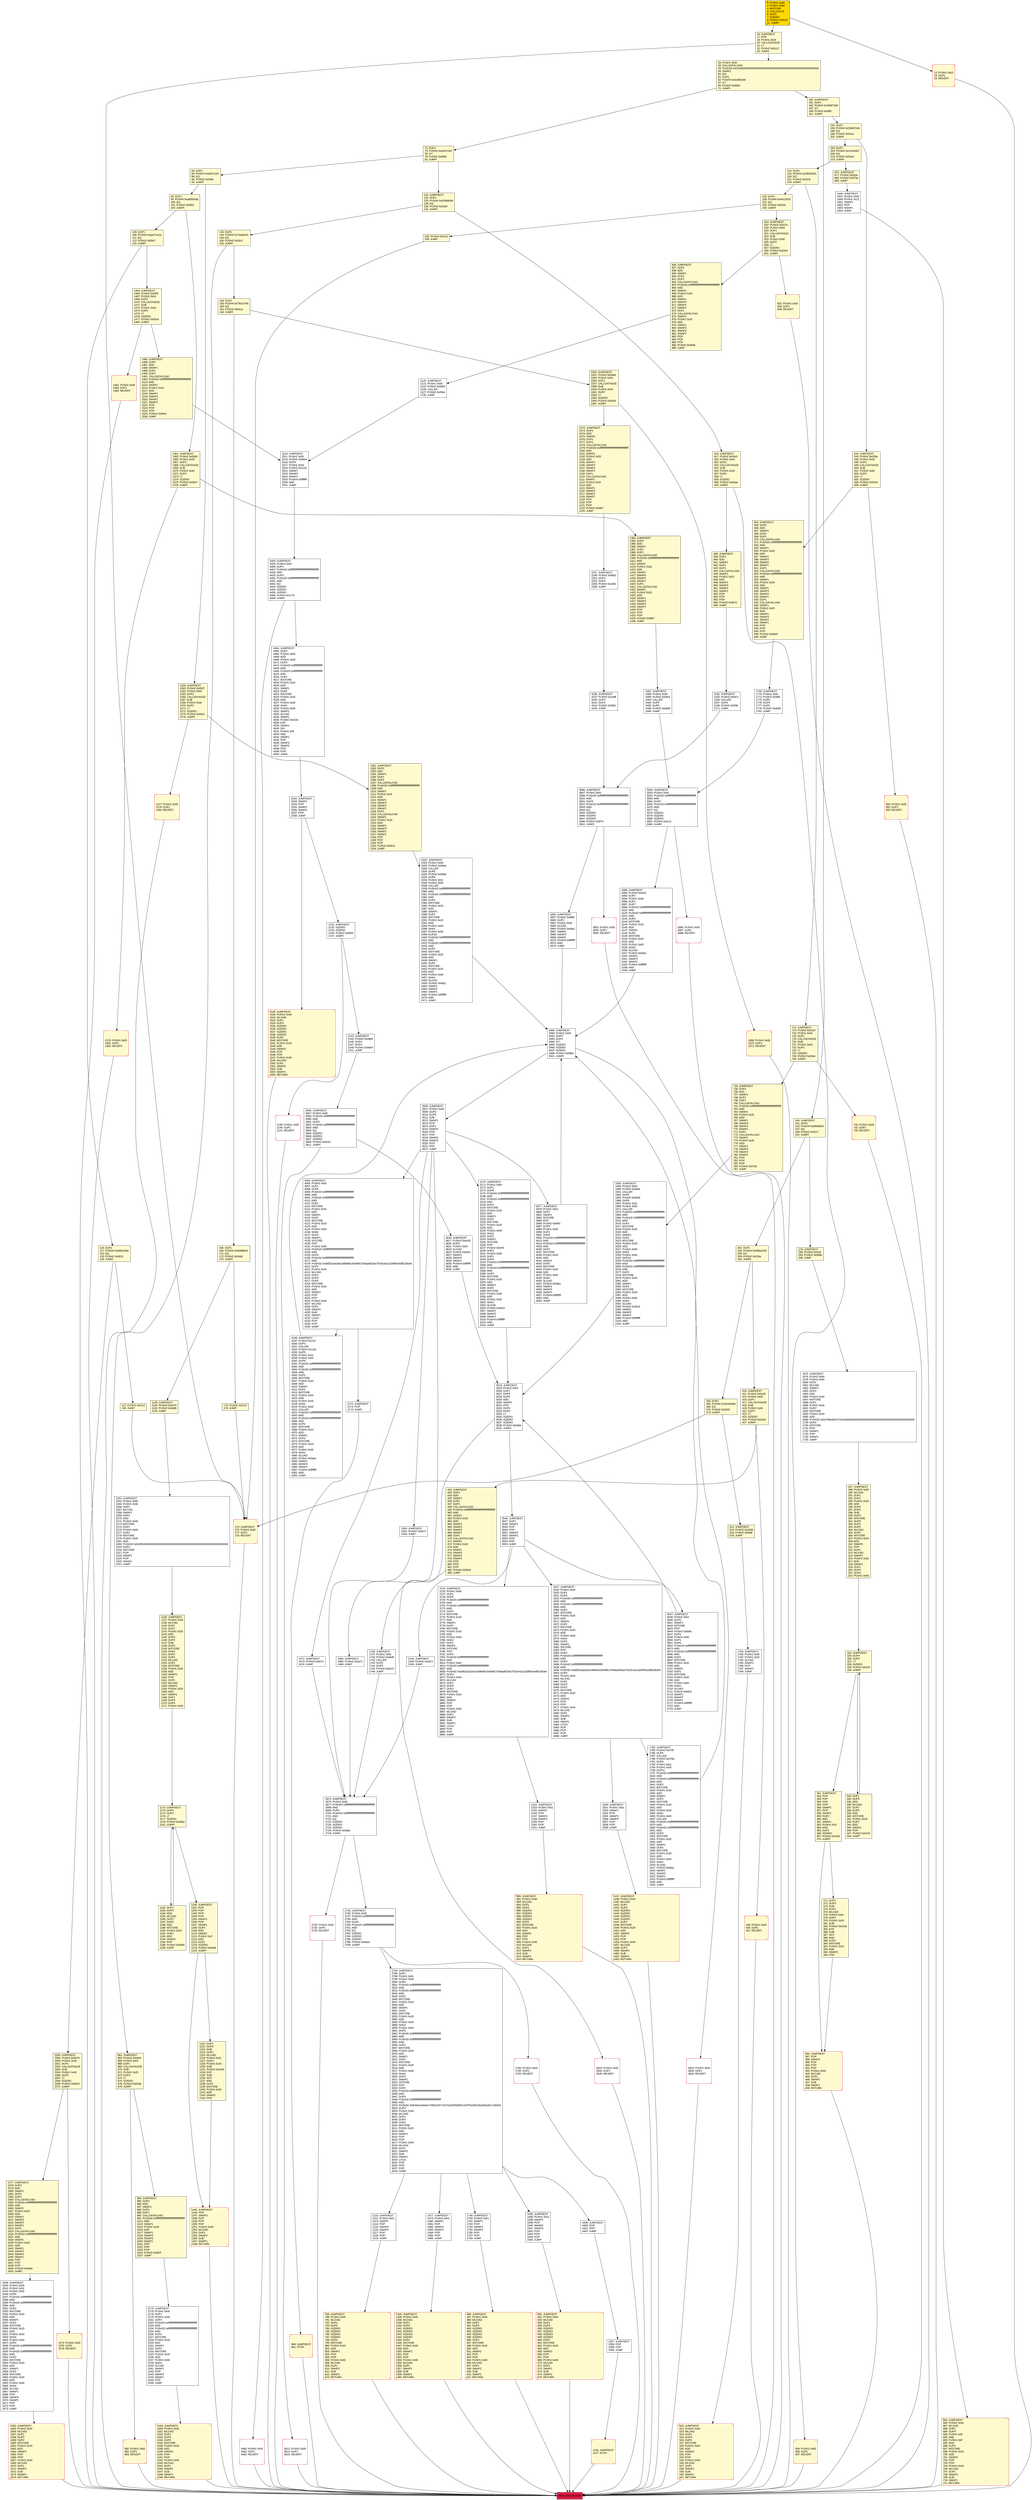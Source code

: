digraph G {
bgcolor=transparent rankdir=UD;
node [shape=box style=filled color=black fillcolor=white fontname=arial fontcolor=black];
2477 [label="2477: JUMPDEST\l2478: PUSH1 0x01\l2480: SWAP1\l2481: POP\l2482: SWAP3\l2483: SWAP2\l2484: POP\l2485: POP\l2486: JUMP\l" ];
934 [label="934: PUSH1 0x00\l936: DUP1\l937: REVERT\l" fillcolor=lemonchiffon shape=Msquare color=crimson ];
734 [label="734: JUMPDEST\l735: DUP2\l736: ADD\l737: SWAP1\l738: DUP1\l739: DUP1\l740: CALLDATALOAD\l741: PUSH20 0xffffffffffffffffffffffffffffffffffffffff\l762: AND\l763: SWAP1\l764: PUSH1 0x20\l766: ADD\l767: SWAP1\l768: SWAP3\l769: SWAP2\l770: SWAP1\l771: DUP1\l772: CALLDATALOAD\l773: SWAP1\l774: PUSH1 0x20\l776: ADD\l777: SWAP1\l778: SWAP3\l779: SWAP2\l780: SWAP1\l781: POP\l782: POP\l783: POP\l784: PUSH2 0x07a3\l787: JUMP\l" fillcolor=lemonchiffon ];
1072 [label="1072: JUMPDEST\l1073: DUP2\l1074: ADD\l1075: SWAP1\l1076: DUP1\l1077: DUP1\l1078: CALLDATALOAD\l1079: PUSH20 0xffffffffffffffffffffffffffffffffffffffff\l1100: AND\l1101: SWAP1\l1102: PUSH1 0x20\l1104: ADD\l1105: SWAP1\l1106: SWAP3\l1107: SWAP2\l1108: SWAP1\l1109: DUP1\l1110: CALLDATALOAD\l1111: SWAP1\l1112: PUSH1 0x20\l1114: ADD\l1115: SWAP1\l1116: SWAP3\l1117: SWAP2\l1118: SWAP1\l1119: POP\l1120: POP\l1121: POP\l1122: PUSH2 0x08c7\l1125: JUMP\l" fillcolor=lemonchiffon ];
1955 [label="1955: JUMPDEST\l1956: PUSH1 0x00\l1958: PUSH2 0x083e\l1961: CALLER\l1962: DUP5\l1963: PUSH2 0x0839\l1966: DUP6\l1967: PUSH1 0x01\l1969: PUSH1 0x00\l1971: CALLER\l1972: PUSH20 0xffffffffffffffffffffffffffffffffffffffff\l1993: AND\l1994: PUSH20 0xffffffffffffffffffffffffffffffffffffffff\l2015: AND\l2016: DUP2\l2017: MSTORE\l2018: PUSH1 0x20\l2020: ADD\l2021: SWAP1\l2022: DUP2\l2023: MSTORE\l2024: PUSH1 0x20\l2026: ADD\l2027: PUSH1 0x00\l2029: SHA3\l2030: PUSH1 0x00\l2032: DUP10\l2033: PUSH20 0xffffffffffffffffffffffffffffffffffffffff\l2054: AND\l2055: PUSH20 0xffffffffffffffffffffffffffffffffffffffff\l2076: AND\l2077: DUP2\l2078: MSTORE\l2079: PUSH1 0x20\l2081: ADD\l2082: SWAP1\l2083: DUP2\l2084: MSTORE\l2085: PUSH1 0x20\l2087: ADD\l2088: PUSH1 0x00\l2090: SHA3\l2091: SLOAD\l2092: PUSH2 0x0dc3\l2095: SWAP1\l2096: SWAP2\l2097: SWAP1\l2098: PUSH4 0xffffffff\l2103: AND\l2104: JUMP\l" ];
1335 [label="1335: JUMPDEST\l1336: PUSH1 0x40\l1338: MLOAD\l1339: DUP1\l1340: DUP3\l1341: ISZERO\l1342: ISZERO\l1343: ISZERO\l1344: ISZERO\l1345: DUP2\l1346: MSTORE\l1347: PUSH1 0x20\l1349: ADD\l1350: SWAP2\l1351: POP\l1352: POP\l1353: PUSH1 0x40\l1355: MLOAD\l1356: DUP1\l1357: SWAP2\l1358: SUB\l1359: SWAP1\l1360: RETURN\l" fillcolor=lemonchiffon shape=Msquare color=crimson ];
2730 [label="2730: PUSH1 0x00\l2732: DUP1\l2733: REVERT\l" shape=Msquare color=crimson ];
26 [label="26: PUSH1 0x00\l28: CALLDATALOAD\l29: PUSH29 0x0100000000000000000000000000000000000000000000000000000000\l59: SWAP1\l60: DIV\l61: DUP1\l62: PUSH4 0x42966c68\l67: GT\l68: PUSH2 0x00b4\l71: JUMPI\l" fillcolor=lemonchiffon ];
428 [label="428: PUSH1 0x00\l430: DUP1\l431: REVERT\l" fillcolor=lemonchiffon shape=Msquare color=crimson ];
2142 [label="2142: JUMPDEST\l2143: PUSH2 0x0868\l2146: DUP4\l2147: DUP4\l2148: PUSH2 0x0de4\l2151: JUMP\l" ];
3502 [label="3502: PUSH1 0x00\l3504: DUP1\l3505: REVERT\l" shape=Msquare color=crimson ];
3523 [label="3523: JUMPDEST\l3524: PUSH1 0x00\l3526: DUP1\l3527: DUP3\l3528: DUP5\l3529: ADD\l3530: SWAP1\l3531: POP\l3532: DUP4\l3533: DUP2\l3534: LT\l3535: ISZERO\l3536: ISZERO\l3537: ISZERO\l3538: PUSH2 0x0dda\l3541: JUMPI\l" ];
192 [label="192: DUP1\l193: PUSH4 0x23b872dd\l198: EQ\l199: PUSH2 0x021e\l202: JUMPI\l" fillcolor=lemonchiffon ];
252 [label="252: DUP1\l253: PUSH4 0x095ea7b3\l258: EQ\l259: PUSH2 0x019a\l262: JUMPI\l" fillcolor=lemonchiffon ];
396 [label="396: JUMPDEST\l397: POP\l398: SWAP3\l399: POP\l400: POP\l401: POP\l402: PUSH1 0x40\l404: MLOAD\l405: DUP1\l406: SWAP2\l407: SUB\l408: SWAP1\l409: RETURN\l" fillcolor=lemonchiffon shape=Msquare color=crimson ];
3489 [label="3489: JUMPDEST\l3490: PUSH1 0x00\l3492: DUP3\l3493: DUP3\l3494: GT\l3495: ISZERO\l3496: ISZERO\l3497: ISZERO\l3498: PUSH2 0x0db2\l3501: JUMPI\l" ];
1259 [label="1259: JUMPDEST\l1260: PUSH2 0x0537\l1263: PUSH1 0x04\l1265: DUP1\l1266: CALLDATASIZE\l1267: SUB\l1268: PUSH1 0x40\l1270: DUP2\l1271: LT\l1272: ISZERO\l1273: PUSH2 0x0501\l1276: JUMPI\l" fillcolor=lemonchiffon ];
274 [label="274: JUMPDEST\l275: PUSH1 0x00\l277: DUP1\l278: REVERT\l" fillcolor=lemonchiffon shape=Msquare color=crimson ];
1759 [label="1759: JUMPDEST\l1760: PUSH1 0x00\l1762: PUSH1 0x02\l1764: SLOAD\l1765: SWAP1\l1766: POP\l1767: SWAP1\l1768: JUMP\l" ];
1128 [label="1128: JUMPDEST\l1129: PUSH2 0x0470\l1132: PUSH2 0x08d5\l1135: JUMP\l" fillcolor=lemonchiffon ];
3029 [label="3029: JUMPDEST\l3030: PUSH1 0x00\l3032: PUSH20 0xffffffffffffffffffffffffffffffffffffffff\l3053: AND\l3054: DUP3\l3055: PUSH20 0xffffffffffffffffffffffffffffffffffffffff\l3076: AND\l3077: EQ\l3078: ISZERO\l3079: ISZERO\l3080: ISZERO\l3081: PUSH2 0x0c11\l3084: JUMPI\l" ];
0 [label="0: PUSH1 0x80\l2: PUSH1 0x40\l4: MSTORE\l5: CALLVALUE\l6: DUP1\l7: ISZERO\l8: PUSH2 0x0010\l11: JUMPI\l" fillcolor=lemonchiffon shape=Msquare fillcolor=gold ];
684 [label="684: JUMPDEST\l685: PUSH1 0x40\l687: MLOAD\l688: DUP1\l689: DUP3\l690: PUSH1 0xff\l692: AND\l693: PUSH1 0xff\l695: AND\l696: DUP2\l697: MSTORE\l698: PUSH1 0x20\l700: ADD\l701: SWAP2\l702: POP\l703: POP\l704: PUSH1 0x40\l706: MLOAD\l707: DUP1\l708: SWAP2\l709: SUB\l710: SWAP1\l711: RETURN\l" fillcolor=lemonchiffon shape=Msquare color=crimson ];
203 [label="203: DUP1\l204: PUSH4 0x313ce567\l209: EQ\l210: PUSH2 0x02a4\l213: JUMPI\l" fillcolor=lemonchiffon ];
16 [label="16: JUMPDEST\l17: POP\l18: PUSH1 0x04\l20: CALLDATASIZE\l21: LT\l22: PUSH2 0x0112\l25: JUMPI\l" fillcolor=lemonchiffon ];
1050 [label="1050: JUMPDEST\l1051: PUSH2 0x0466\l1054: PUSH1 0x04\l1056: DUP1\l1057: CALLDATASIZE\l1058: SUB\l1059: PUSH1 0x40\l1061: DUP2\l1062: LT\l1063: ISZERO\l1064: PUSH2 0x0430\l1067: JUMPI\l" fillcolor=lemonchiffon ];
4236 [label="4236: JUMPDEST\l4237: PUSH2 0x1096\l4240: DUP3\l4241: DUP3\l4242: PUSH2 0x0f38\l4245: JUMP\l" ];
180 [label="180: JUMPDEST\l181: DUP1\l182: PUSH4 0x23b872dd\l187: GT\l188: PUSH2 0x00f0\l191: JUMPI\l" fillcolor=lemonchiffon ];
324 [label="324: JUMPDEST\l325: DUP4\l326: DUP2\l327: LT\l328: ISZERO\l329: PUSH2 0x015f\l332: JUMPI\l" fillcolor=lemonchiffon ];
788 [label="788: JUMPDEST\l789: PUSH1 0x40\l791: MLOAD\l792: DUP1\l793: DUP3\l794: ISZERO\l795: ISZERO\l796: ISZERO\l797: ISZERO\l798: DUP2\l799: MSTORE\l800: PUSH1 0x20\l802: ADD\l803: SWAP2\l804: POP\l805: POP\l806: PUSH1 0x40\l808: MLOAD\l809: DUP1\l810: SWAP2\l811: SUB\l812: SWAP1\l813: RETURN\l" fillcolor=lemonchiffon shape=Msquare color=crimson ];
4403 [label="4403: JUMPDEST\l4404: PUSH1 0x00\l4406: DUP1\l4407: PUSH20 0xffffffffffffffffffffffffffffffffffffffff\l4428: AND\l4429: DUP3\l4430: PUSH20 0xffffffffffffffffffffffffffffffffffffffff\l4451: AND\l4452: EQ\l4453: ISZERO\l4454: ISZERO\l4455: ISZERO\l4456: PUSH2 0x1170\l4459: JUMPI\l" ];
94 [label="94: DUP1\l95: PUSH4 0xa9059cbb\l100: EQ\l101: PUSH2 0x0551\l104: JUMPI\l" fillcolor=lemonchiffon ];
3317 [label="3317: JUMPDEST\l3318: PUSH1 0x00\l3320: DUP1\l3321: DUP5\l3322: PUSH20 0xffffffffffffffffffffffffffffffffffffffff\l3343: AND\l3344: PUSH20 0xffffffffffffffffffffffffffffffffffffffff\l3365: AND\l3366: DUP2\l3367: MSTORE\l3368: PUSH1 0x20\l3370: ADD\l3371: SWAP1\l3372: DUP2\l3373: MSTORE\l3374: PUSH1 0x20\l3376: ADD\l3377: PUSH1 0x00\l3379: SHA3\l3380: DUP2\l3381: SWAP1\l3382: SSTORE\l3383: POP\l3384: DUP2\l3385: PUSH20 0xffffffffffffffffffffffffffffffffffffffff\l3406: AND\l3407: DUP4\l3408: PUSH20 0xffffffffffffffffffffffffffffffffffffffff\l3429: AND\l3430: PUSH32 0xddf252ad1be2c89b69c2b068fc378daa952ba7f163c4a11628f55a4df523b3ef\l3463: DUP4\l3464: PUSH1 0x40\l3466: MLOAD\l3467: DUP1\l3468: DUP3\l3469: DUP2\l3470: MSTORE\l3471: PUSH1 0x20\l3473: ADD\l3474: SWAP2\l3475: POP\l3476: POP\l3477: PUSH1 0x40\l3479: MLOAD\l3480: DUP1\l3481: SWAP2\l3482: SUB\l3483: SWAP1\l3484: LOG3\l3485: POP\l3486: POP\l3487: POP\l3488: JUMP\l" ];
836 [label="836: JUMPDEST\l837: DUP2\l838: ADD\l839: SWAP1\l840: DUP1\l841: DUP1\l842: CALLDATALOAD\l843: PUSH20 0xffffffffffffffffffffffffffffffffffffffff\l864: AND\l865: SWAP1\l866: PUSH1 0x20\l868: ADD\l869: SWAP1\l870: SWAP3\l871: SWAP2\l872: SWAP1\l873: DUP1\l874: CALLDATALOAD\l875: SWAP1\l876: PUSH1 0x20\l878: ADD\l879: SWAP1\l880: SWAP3\l881: SWAP2\l882: SWAP1\l883: POP\l884: POP\l885: POP\l886: PUSH2 0x0848\l889: JUMP\l" fillcolor=lemonchiffon ];
542 [label="542: JUMPDEST\l543: PUSH2 0x028a\l546: PUSH1 0x04\l548: DUP1\l549: CALLDATASIZE\l550: SUB\l551: PUSH1 0x60\l553: DUP2\l554: LT\l555: ISZERO\l556: PUSH2 0x0234\l559: JUMPI\l" fillcolor=lemonchiffon ];
279 [label="279: JUMPDEST\l280: PUSH2 0x011f\l283: PUSH2 0x068b\l286: JUMP\l" fillcolor=lemonchiffon ];
240 [label="240: JUMPDEST\l241: DUP1\l242: PUSH4 0x06fdde03\l247: EQ\l248: PUSH2 0x0117\l251: JUMPI\l" fillcolor=lemonchiffon ];
127 [label="127: PUSH2 0x0112\l130: JUMP\l" fillcolor=lemonchiffon ];
1245 [label="1245: JUMPDEST\l1246: POP\l1247: SWAP3\l1248: POP\l1249: POP\l1250: POP\l1251: PUSH1 0x40\l1253: MLOAD\l1254: DUP1\l1255: SWAP2\l1256: SUB\l1257: SWAP1\l1258: RETURN\l" fillcolor=lemonchiffon shape=Msquare color=crimson ];
890 [label="890: JUMPDEST\l891: PUSH1 0x40\l893: MLOAD\l894: DUP1\l895: DUP3\l896: ISZERO\l897: ISZERO\l898: ISZERO\l899: ISZERO\l900: DUP2\l901: MSTORE\l902: PUSH1 0x20\l904: ADD\l905: SWAP2\l906: POP\l907: POP\l908: PUSH1 0x40\l910: MLOAD\l911: DUP1\l912: SWAP2\l913: SUB\l914: SWAP1\l915: RETURN\l" fillcolor=lemonchiffon shape=Msquare color=crimson ];
2261 [label="2261: JUMPDEST\l2262: PUSH1 0x60\l2264: PUSH1 0x40\l2266: DUP1\l2267: MLOAD\l2268: SWAP1\l2269: DUP2\l2270: ADD\l2271: PUSH1 0x40\l2273: MSTORE\l2274: DUP1\l2275: PUSH1 0x03\l2277: DUP2\l2278: MSTORE\l2279: PUSH1 0x20\l2281: ADD\l2282: PUSH32 0x5458540000000000000000000000000000000000000000000000000000000000\l2315: DUP2\l2316: MSTORE\l2317: POP\l2318: SWAP1\l2319: POP\l2320: SWAP1\l2321: JUMP\l" ];
2790 [label="2790: PUSH1 0x00\l2792: DUP1\l2793: REVERT\l" shape=Msquare color=crimson ];
154 [label="154: DUP1\l155: PUSH4 0x79cc6790\l160: EQ\l161: PUSH2 0x041a\l164: JUMPI\l" fillcolor=lemonchiffon ];
2472 [label="2472: JUMPDEST\l2473: PUSH2 0x0a72\l2476: JUMP\l" ];
2532 [label="2532: JUMPDEST\l2533: SWAP1\l2534: POP\l2535: SWAP2\l2536: SWAP1\l2537: POP\l2538: JUMP\l" ];
960 [label="960: JUMPDEST\l961: STOP\l" fillcolor=lemonchiffon shape=Msquare color=crimson ];
214 [label="214: DUP1\l215: PUSH4 0x39509351\l220: EQ\l221: PUSH2 0x02c8\l224: JUMPI\l" fillcolor=lemonchiffon ];
1675 [label="1675: JUMPDEST\l1676: PUSH1 0x60\l1678: PUSH1 0x40\l1680: DUP1\l1681: MLOAD\l1682: SWAP1\l1683: DUP2\l1684: ADD\l1685: PUSH1 0x40\l1687: MSTORE\l1688: DUP1\l1689: PUSH1 0x0a\l1691: DUP2\l1692: MSTORE\l1693: PUSH1 0x20\l1695: ADD\l1696: PUSH32 0x54756e6554726164655800000000000000000000000000000000000000000000\l1729: DUP2\l1730: MSTORE\l1731: POP\l1732: SWAP1\l1733: POP\l1734: SWAP1\l1735: JUMP\l" ];
1946 [label="1946: JUMPDEST\l1947: PUSH1 0x00\l1949: PUSH1 0x12\l1951: SWAP1\l1952: POP\l1953: SWAP1\l1954: JUMP\l" ];
2172 [label="2172: JUMPDEST\l2173: POP\l2174: JUMP\l" ];
938 [label="938: JUMPDEST\l939: DUP2\l940: ADD\l941: SWAP1\l942: DUP1\l943: DUP1\l944: CALLDATALOAD\l945: SWAP1\l946: PUSH1 0x20\l948: ADD\l949: SWAP1\l950: SWAP3\l951: SWAP2\l952: SWAP1\l953: POP\l954: POP\l955: POP\l956: PUSH2 0x0872\l959: JUMP\l" fillcolor=lemonchiffon ];
1277 [label="1277: PUSH1 0x00\l1279: DUP1\l1280: REVERT\l" fillcolor=lemonchiffon shape=Msquare color=crimson ];
1281 [label="1281: JUMPDEST\l1282: DUP2\l1283: ADD\l1284: SWAP1\l1285: DUP1\l1286: DUP1\l1287: CALLDATALOAD\l1288: PUSH20 0xffffffffffffffffffffffffffffffffffffffff\l1309: AND\l1310: SWAP1\l1311: PUSH1 0x20\l1313: ADD\l1314: SWAP1\l1315: SWAP3\l1316: SWAP2\l1317: SWAP1\l1318: DUP1\l1319: CALLDATALOAD\l1320: SWAP1\l1321: PUSH1 0x20\l1323: ADD\l1324: SWAP1\l1325: SWAP3\l1326: SWAP2\l1327: SWAP1\l1328: POP\l1329: POP\l1330: POP\l1331: PUSH2 0x0912\l1334: JUMP\l" fillcolor=lemonchiffon ];
2162 [label="2162: JUMPDEST\l2163: PUSH2 0x087c\l2166: CALLER\l2167: DUP3\l2168: PUSH2 0x0f38\l2171: JUMP\l" ];
1361 [label="1361: JUMPDEST\l1362: PUSH2 0x059d\l1365: PUSH1 0x04\l1367: DUP1\l1368: CALLDATASIZE\l1369: SUB\l1370: PUSH1 0x40\l1372: DUP2\l1373: LT\l1374: ISZERO\l1375: PUSH2 0x0567\l1378: JUMPI\l" fillcolor=lemonchiffon ];
225 [label="225: DUP1\l226: PUSH4 0x40c10f19\l231: EQ\l232: PUSH2 0x032e\l235: JUMPI\l" fillcolor=lemonchiffon ];
1200 [label="1200: JUMPDEST\l1201: POP\l1202: POP\l1203: POP\l1204: POP\l1205: SWAP1\l1206: POP\l1207: SWAP1\l1208: DUP2\l1209: ADD\l1210: SWAP1\l1211: PUSH1 0x1f\l1213: AND\l1214: DUP1\l1215: ISZERO\l1216: PUSH2 0x04dd\l1219: JUMPI\l" fillcolor=lemonchiffon ];
4399 [label="4399: JUMPDEST\l4400: POP\l4401: POP\l4402: JUMP\l" ];
1383 [label="1383: JUMPDEST\l1384: DUP2\l1385: ADD\l1386: SWAP1\l1387: DUP1\l1388: DUP1\l1389: CALLDATALOAD\l1390: PUSH20 0xffffffffffffffffffffffffffffffffffffffff\l1411: AND\l1412: SWAP1\l1413: PUSH1 0x20\l1415: ADD\l1416: SWAP1\l1417: SWAP3\l1418: SWAP2\l1419: SWAP1\l1420: DUP1\l1421: CALLDATALOAD\l1422: SWAP1\l1423: PUSH1 0x20\l1425: ADD\l1426: SWAP1\l1427: SWAP3\l1428: SWAP2\l1429: SWAP1\l1430: POP\l1431: POP\l1432: POP\l1433: PUSH2 0x09b7\l1436: JUMP\l" fillcolor=lemonchiffon ];
4064 [label="4064: JUMPDEST\l4065: PUSH1 0x00\l4067: DUP1\l4068: DUP5\l4069: PUSH20 0xffffffffffffffffffffffffffffffffffffffff\l4090: AND\l4091: PUSH20 0xffffffffffffffffffffffffffffffffffffffff\l4112: AND\l4113: DUP2\l4114: MSTORE\l4115: PUSH1 0x20\l4117: ADD\l4118: SWAP1\l4119: DUP2\l4120: MSTORE\l4121: PUSH1 0x20\l4123: ADD\l4124: PUSH1 0x00\l4126: SHA3\l4127: DUP2\l4128: SWAP1\l4129: SSTORE\l4130: POP\l4131: PUSH1 0x00\l4133: PUSH20 0xffffffffffffffffffffffffffffffffffffffff\l4154: AND\l4155: DUP3\l4156: PUSH20 0xffffffffffffffffffffffffffffffffffffffff\l4177: AND\l4178: PUSH32 0xddf252ad1be2c89b69c2b068fc378daa952ba7f163c4a11628f55a4df523b3ef\l4211: DUP4\l4212: PUSH1 0x40\l4214: MLOAD\l4215: DUP1\l4216: DUP3\l4217: DUP2\l4218: MSTORE\l4219: PUSH1 0x20\l4221: ADD\l4222: SWAP2\l4223: POP\l4224: POP\l4225: PUSH1 0x40\l4227: MLOAD\l4228: DUP1\l4229: SWAP2\l4230: SUB\l4231: SWAP1\l4232: LOG3\l4233: POP\l4234: POP\l4235: JUMP\l" ];
1481 [label="1481: PUSH1 0x00\l1483: DUP1\l1484: REVERT\l" fillcolor=lemonchiffon shape=Msquare color=crimson ];
72 [label="72: DUP1\l73: PUSH4 0xa457c2d7\l78: GT\l79: PUSH2 0x0083\l82: JUMPI\l" fillcolor=lemonchiffon ];
432 [label="432: JUMPDEST\l433: DUP2\l434: ADD\l435: SWAP1\l436: DUP1\l437: DUP1\l438: CALLDATALOAD\l439: PUSH20 0xffffffffffffffffffffffffffffffffffffffff\l460: AND\l461: SWAP1\l462: PUSH1 0x20\l464: ADD\l465: SWAP1\l466: SWAP3\l467: SWAP2\l468: SWAP1\l469: DUP1\l470: CALLDATALOAD\l471: SWAP1\l472: PUSH1 0x20\l474: ADD\l475: SWAP1\l476: SWAP3\l477: SWAP2\l478: SWAP1\l479: POP\l480: POP\l481: POP\l482: PUSH2 0x06c8\l485: JUMP\l" fillcolor=lemonchiffon ];
2539 [label="2539: JUMPDEST\l2540: PUSH1 0x00\l2542: PUSH1 0x01\l2544: PUSH1 0x00\l2546: DUP5\l2547: PUSH20 0xffffffffffffffffffffffffffffffffffffffff\l2568: AND\l2569: PUSH20 0xffffffffffffffffffffffffffffffffffffffff\l2590: AND\l2591: DUP2\l2592: MSTORE\l2593: PUSH1 0x20\l2595: ADD\l2596: SWAP1\l2597: DUP2\l2598: MSTORE\l2599: PUSH1 0x20\l2601: ADD\l2602: PUSH1 0x00\l2604: SHA3\l2605: PUSH1 0x00\l2607: DUP4\l2608: PUSH20 0xffffffffffffffffffffffffffffffffffffffff\l2629: AND\l2630: PUSH20 0xffffffffffffffffffffffffffffffffffffffff\l2651: AND\l2652: DUP2\l2653: MSTORE\l2654: PUSH1 0x20\l2656: ADD\l2657: SWAP1\l2658: DUP2\l2659: MSTORE\l2660: PUSH1 0x20\l2662: ADD\l2663: PUSH1 0x00\l2665: SHA3\l2666: SLOAD\l2667: SWAP1\l2668: POP\l2669: SWAP3\l2670: SWAP2\l2671: POP\l2672: POP\l2673: JUMP\l" ];
410 [label="410: JUMPDEST\l411: PUSH2 0x01e6\l414: PUSH1 0x04\l416: DUP1\l417: CALLDATASIZE\l418: SUB\l419: PUSH1 0x40\l421: DUP2\l422: LT\l423: ISZERO\l424: PUSH2 0x01b0\l427: JUMPI\l" fillcolor=lemonchiffon ];
1930 [label="1930: JUMPDEST\l1931: PUSH2 0x0a72\l1934: JUMP\l" ];
2500 [label="2500: JUMPDEST\l2501: PUSH1 0x01\l2503: SWAP1\l2504: POP\l2505: SWAP3\l2506: SWAP2\l2507: POP\l2508: POP\l2509: JUMP\l" ];
3724 [label="3724: JUMPDEST\l3725: PUSH1 0x00\l3727: DUP1\l3728: DUP5\l3729: PUSH20 0xffffffffffffffffffffffffffffffffffffffff\l3750: AND\l3751: PUSH20 0xffffffffffffffffffffffffffffffffffffffff\l3772: AND\l3773: DUP2\l3774: MSTORE\l3775: PUSH1 0x20\l3777: ADD\l3778: SWAP1\l3779: DUP2\l3780: MSTORE\l3781: PUSH1 0x20\l3783: ADD\l3784: PUSH1 0x00\l3786: SHA3\l3787: DUP2\l3788: SWAP1\l3789: SSTORE\l3790: POP\l3791: DUP2\l3792: PUSH20 0xffffffffffffffffffffffffffffffffffffffff\l3813: AND\l3814: PUSH1 0x00\l3816: PUSH20 0xffffffffffffffffffffffffffffffffffffffff\l3837: AND\l3838: PUSH32 0xddf252ad1be2c89b69c2b068fc378daa952ba7f163c4a11628f55a4df523b3ef\l3871: DUP4\l3872: PUSH1 0x40\l3874: MLOAD\l3875: DUP1\l3876: DUP3\l3877: DUP2\l3878: MSTORE\l3879: PUSH1 0x20\l3881: ADD\l3882: SWAP2\l3883: POP\l3884: POP\l3885: PUSH1 0x40\l3887: MLOAD\l3888: DUP1\l3889: SWAP2\l3890: SUB\l3891: SWAP1\l3892: LOG3\l3893: POP\l3894: POP\l3895: JUMP\l" ];
980 [label="980: PUSH1 0x00\l982: DUP1\l983: REVERT\l" fillcolor=lemonchiffon shape=Msquare color=crimson ];
3542 [label="3542: PUSH1 0x00\l3544: DUP1\l3545: REVERT\l" shape=Msquare color=crimson ];
116 [label="116: DUP1\l117: PUSH4 0xdd62ed3e\l122: EQ\l123: PUSH2 0x0613\l126: JUMPI\l" fillcolor=lemonchiffon ];
371 [label="371: DUP1\l372: DUP3\l373: SUB\l374: DUP1\l375: MLOAD\l376: PUSH1 0x01\l378: DUP4\l379: PUSH1 0x20\l381: SUB\l382: PUSH2 0x0100\l385: EXP\l386: SUB\l387: NOT\l388: AND\l389: DUP2\l390: MSTORE\l391: PUSH1 0x20\l393: ADD\l394: SWAP2\l395: POP\l" fillcolor=lemonchiffon ];
730 [label="730: PUSH1 0x00\l732: DUP1\l733: REVERT\l" fillcolor=lemonchiffon shape=Msquare color=crimson ];
1485 [label="1485: JUMPDEST\l1486: DUP2\l1487: ADD\l1488: SWAP1\l1489: DUP1\l1490: DUP1\l1491: CALLDATALOAD\l1492: PUSH20 0xffffffffffffffffffffffffffffffffffffffff\l1513: AND\l1514: SWAP1\l1515: PUSH1 0x20\l1517: ADD\l1518: SWAP1\l1519: SWAP3\l1520: SWAP2\l1521: SWAP1\l1522: POP\l1523: POP\l1524: POP\l1525: PUSH2 0x09ce\l1528: JUMP\l" fillcolor=lemonchiffon ];
1749 [label="1749: JUMPDEST\l1750: PUSH1 0x01\l1752: SWAP1\l1753: POP\l1754: SWAP3\l1755: SWAP2\l1756: POP\l1757: POP\l1758: JUMP\l" ];
1573 [label="1573: PUSH1 0x00\l1575: DUP1\l1576: REVERT\l" fillcolor=lemonchiffon shape=Msquare color=crimson ];
2247 [label="2247: JUMPDEST\l2248: PUSH2 0x08d1\l2251: DUP3\l2252: DUP3\l2253: PUSH2 0x108c\l2256: JUMP\l" ];
1577 [label="1577: JUMPDEST\l1578: DUP2\l1579: ADD\l1580: SWAP1\l1581: DUP1\l1582: DUP1\l1583: CALLDATALOAD\l1584: PUSH20 0xffffffffffffffffffffffffffffffffffffffff\l1605: AND\l1606: SWAP1\l1607: PUSH1 0x20\l1609: ADD\l1610: SWAP1\l1611: SWAP3\l1612: SWAP2\l1613: SWAP1\l1614: DUP1\l1615: CALLDATALOAD\l1616: PUSH20 0xffffffffffffffffffffffffffffffffffffffff\l1637: AND\l1638: SWAP1\l1639: PUSH1 0x20\l1641: ADD\l1642: SWAP1\l1643: SWAP3\l1644: SWAP2\l1645: SWAP1\l1646: POP\l1647: POP\l1648: POP\l1649: PUSH2 0x09eb\l1652: JUMP\l" fillcolor=lemonchiffon ];
1935 [label="1935: JUMPDEST\l1936: PUSH1 0x01\l1938: SWAP1\l1939: POP\l1940: SWAP4\l1941: SWAP3\l1942: POP\l1943: POP\l1944: POP\l1945: JUMP\l" ];
916 [label="916: JUMPDEST\l917: PUSH2 0x03c0\l920: PUSH1 0x04\l922: DUP1\l923: CALLDATASIZE\l924: SUB\l925: PUSH1 0x20\l927: DUP2\l928: LT\l929: ISZERO\l930: PUSH2 0x03aa\l933: JUMPI\l" fillcolor=lemonchiffon ];
176 [label="176: PUSH2 0x0112\l179: JUMP\l" fillcolor=lemonchiffon ];
1068 [label="1068: PUSH1 0x00\l1070: DUP1\l1071: REVERT\l" fillcolor=lemonchiffon shape=Msquare color=crimson ];
984 [label="984: JUMPDEST\l985: DUP2\l986: ADD\l987: SWAP1\l988: DUP1\l989: DUP1\l990: CALLDATALOAD\l991: PUSH20 0xffffffffffffffffffffffffffffffffffffffff\l1012: AND\l1013: SWAP1\l1014: PUSH1 0x20\l1016: ADD\l1017: SWAP1\l1018: SWAP3\l1019: SWAP2\l1020: SWAP1\l1021: POP\l1022: POP\l1023: POP\l1024: PUSH2 0x087f\l1027: JUMP\l" fillcolor=lemonchiffon ];
512 [label="512: JUMPDEST\l513: PUSH2 0x0208\l516: PUSH2 0x06df\l519: JUMP\l" fillcolor=lemonchiffon ];
560 [label="560: PUSH1 0x00\l562: DUP1\l563: REVERT\l" fillcolor=lemonchiffon shape=Msquare color=crimson ];
2734 [label="2734: JUMPDEST\l2735: PUSH1 0x00\l2737: PUSH20 0xffffffffffffffffffffffffffffffffffffffff\l2758: AND\l2759: DUP4\l2760: PUSH20 0xffffffffffffffffffffffffffffffffffffffff\l2781: AND\l2782: EQ\l2783: ISZERO\l2784: ISZERO\l2785: ISZERO\l2786: PUSH2 0x0aea\l2789: JUMPI\l" ];
2794 [label="2794: JUMPDEST\l2795: DUP1\l2796: PUSH1 0x01\l2798: PUSH1 0x00\l2800: DUP6\l2801: PUSH20 0xffffffffffffffffffffffffffffffffffffffff\l2822: AND\l2823: PUSH20 0xffffffffffffffffffffffffffffffffffffffff\l2844: AND\l2845: DUP2\l2846: MSTORE\l2847: PUSH1 0x20\l2849: ADD\l2850: SWAP1\l2851: DUP2\l2852: MSTORE\l2853: PUSH1 0x20\l2855: ADD\l2856: PUSH1 0x00\l2858: SHA3\l2859: PUSH1 0x00\l2861: DUP5\l2862: PUSH20 0xffffffffffffffffffffffffffffffffffffffff\l2883: AND\l2884: PUSH20 0xffffffffffffffffffffffffffffffffffffffff\l2905: AND\l2906: DUP2\l2907: MSTORE\l2908: PUSH1 0x20\l2910: ADD\l2911: SWAP1\l2912: DUP2\l2913: MSTORE\l2914: PUSH1 0x20\l2916: ADD\l2917: PUSH1 0x00\l2919: SHA3\l2920: DUP2\l2921: SWAP1\l2922: SSTORE\l2923: POP\l2924: DUP2\l2925: PUSH20 0xffffffffffffffffffffffffffffffffffffffff\l2946: AND\l2947: DUP4\l2948: PUSH20 0xffffffffffffffffffffffffffffffffffffffff\l2969: AND\l2970: PUSH32 0x8c5be1e5ebec7d5bd14f71427d1e84f3dd0314c0f7b2291e5b200ac8c7c3b925\l3003: DUP4\l3004: PUSH1 0x40\l3006: MLOAD\l3007: DUP1\l3008: DUP3\l3009: DUP2\l3010: MSTORE\l3011: PUSH1 0x20\l3013: ADD\l3014: SWAP2\l3015: POP\l3016: POP\l3017: PUSH1 0x40\l3019: MLOAD\l3020: DUP1\l3021: SWAP2\l3022: SUB\l3023: SWAP1\l3024: LOG3\l3025: POP\l3026: POP\l3027: POP\l3028: JUMP\l" ];
2110 [label="2110: JUMPDEST\l2111: PUSH1 0x01\l2113: SWAP1\l2114: POP\l2115: SWAP3\l2116: SWAP2\l2117: POP\l2118: POP\l2119: JUMP\l" ];
2131 [label="2131: JUMPDEST\l2132: ISZERO\l2133: ISZERO\l2134: PUSH2 0x085e\l2137: JUMPI\l" ];
131 [label="131: JUMPDEST\l132: DUP1\l133: PUSH4 0x42966c68\l138: EQ\l139: PUSH2 0x0394\l142: JUMPI\l" fillcolor=lemonchiffon ];
2257 [label="2257: JUMPDEST\l2258: POP\l2259: POP\l2260: JUMP\l" ];
3956 [label="3956: JUMPDEST\l3957: PUSH2 0x0f89\l3960: DUP2\l3961: PUSH1 0x02\l3963: SLOAD\l3964: PUSH2 0x0da1\l3967: SWAP1\l3968: SWAP2\l3969: SWAP1\l3970: PUSH4 0xffffffff\l3975: AND\l3976: JUMP\l" ];
1463 [label="1463: JUMPDEST\l1464: PUSH2 0x05f9\l1467: PUSH1 0x04\l1469: DUP1\l1470: CALLDATASIZE\l1471: SUB\l1472: PUSH1 0x20\l1474: DUP2\l1475: LT\l1476: ISZERO\l1477: PUSH2 0x05cd\l1480: JUMPI\l" fillcolor=lemonchiffon ];
676 [label="676: JUMPDEST\l677: PUSH2 0x02ac\l680: PUSH2 0x079a\l683: JUMP\l" fillcolor=lemonchiffon ];
1437 [label="1437: JUMPDEST\l1438: PUSH1 0x40\l1440: MLOAD\l1441: DUP1\l1442: DUP3\l1443: ISZERO\l1444: ISZERO\l1445: ISZERO\l1446: ISZERO\l1447: DUP2\l1448: MSTORE\l1449: PUSH1 0x20\l1451: ADD\l1452: SWAP2\l1453: POP\l1454: POP\l1455: PUSH1 0x40\l1457: MLOAD\l1458: DUP1\l1459: SWAP2\l1460: SUB\l1461: SWAP1\l1462: RETURN\l" fillcolor=lemonchiffon shape=Msquare color=crimson ];
4246 [label="4246: JUMPDEST\l4247: PUSH2 0x112f\l4250: DUP3\l4251: CALLER\l4252: PUSH2 0x112a\l4255: DUP5\l4256: PUSH1 0x01\l4258: PUSH1 0x00\l4260: DUP9\l4261: PUSH20 0xffffffffffffffffffffffffffffffffffffffff\l4282: AND\l4283: PUSH20 0xffffffffffffffffffffffffffffffffffffffff\l4304: AND\l4305: DUP2\l4306: MSTORE\l4307: PUSH1 0x20\l4309: ADD\l4310: SWAP1\l4311: DUP2\l4312: MSTORE\l4313: PUSH1 0x20\l4315: ADD\l4316: PUSH1 0x00\l4318: SHA3\l4319: PUSH1 0x00\l4321: CALLER\l4322: PUSH20 0xffffffffffffffffffffffffffffffffffffffff\l4343: AND\l4344: PUSH20 0xffffffffffffffffffffffffffffffffffffffff\l4365: AND\l4366: DUP2\l4367: MSTORE\l4368: PUSH1 0x20\l4370: ADD\l4371: SWAP1\l4372: DUP2\l4373: MSTORE\l4374: PUSH1 0x20\l4376: ADD\l4377: PUSH1 0x00\l4379: SHA3\l4380: SLOAD\l4381: PUSH2 0x0da1\l4384: SWAP1\l4385: SWAP2\l4386: SWAP1\l4387: PUSH4 0xffffffff\l4392: AND\l4393: JUMP\l" ];
351 [label="351: JUMPDEST\l352: POP\l353: POP\l354: POP\l355: POP\l356: SWAP1\l357: POP\l358: SWAP1\l359: DUP2\l360: ADD\l361: SWAP1\l362: PUSH1 0x1f\l364: AND\l365: DUP1\l366: ISZERO\l367: PUSH2 0x018c\l370: JUMPI\l" fillcolor=lemonchiffon ];
3637 [label="3637: JUMPDEST\l3638: PUSH1 0x02\l3640: DUP2\l3641: SWAP1\l3642: SSTORE\l3643: POP\l3644: PUSH2 0x0e8c\l3647: DUP2\l3648: PUSH1 0x00\l3650: DUP1\l3651: DUP6\l3652: PUSH20 0xffffffffffffffffffffffffffffffffffffffff\l3673: AND\l3674: PUSH20 0xffffffffffffffffffffffffffffffffffffffff\l3695: AND\l3696: DUP2\l3697: MSTORE\l3698: PUSH1 0x20\l3700: ADD\l3701: SWAP1\l3702: DUP2\l3703: MSTORE\l3704: PUSH1 0x20\l3706: ADD\l3707: PUSH1 0x00\l3709: SHA3\l3710: SLOAD\l3711: PUSH2 0x0dc3\l3714: SWAP1\l3715: SWAP2\l3716: SWAP1\l3717: PUSH4 0xffffffff\l3722: AND\l3723: JUMP\l" ];
712 [label="712: JUMPDEST\l713: PUSH2 0x0314\l716: PUSH1 0x04\l718: DUP1\l719: CALLDATASIZE\l720: SUB\l721: PUSH1 0x40\l723: DUP2\l724: LT\l725: ISZERO\l726: PUSH2 0x02de\l729: JUMPI\l" fillcolor=lemonchiffon ];
3170 [label="3170: JUMPDEST\l3171: PUSH1 0x00\l3173: DUP1\l3174: DUP6\l3175: PUSH20 0xffffffffffffffffffffffffffffffffffffffff\l3196: AND\l3197: PUSH20 0xffffffffffffffffffffffffffffffffffffffff\l3218: AND\l3219: DUP2\l3220: MSTORE\l3221: PUSH1 0x20\l3223: ADD\l3224: SWAP1\l3225: DUP2\l3226: MSTORE\l3227: PUSH1 0x20\l3229: ADD\l3230: PUSH1 0x00\l3232: SHA3\l3233: DUP2\l3234: SWAP1\l3235: SSTORE\l3236: POP\l3237: PUSH2 0x0cf5\l3240: DUP2\l3241: PUSH1 0x00\l3243: DUP1\l3244: DUP6\l3245: PUSH20 0xffffffffffffffffffffffffffffffffffffffff\l3266: AND\l3267: PUSH20 0xffffffffffffffffffffffffffffffffffffffff\l3288: AND\l3289: DUP2\l3290: MSTORE\l3291: PUSH1 0x20\l3293: ADD\l3294: SWAP1\l3295: DUP2\l3296: MSTORE\l3297: PUSH1 0x20\l3299: ADD\l3300: PUSH1 0x00\l3302: SHA3\l3303: SLOAD\l3304: PUSH2 0x0dc3\l3307: SWAP1\l3308: SWAP2\l3309: SWAP1\l3310: PUSH4 0xffffffff\l3315: AND\l3316: JUMP\l" ];
1769 [label="1769: JUMPDEST\l1770: PUSH1 0x00\l1772: PUSH2 0x06f6\l1775: DUP5\l1776: DUP5\l1777: DUP5\l1778: PUSH2 0x0bd5\l1781: JUMP\l" ];
2510 [label="2510: JUMPDEST\l2511: PUSH1 0x00\l2513: PUSH2 0x09e4\l2516: DUP3\l2517: PUSH1 0x03\l2519: PUSH2 0x1133\l2522: SWAP1\l2523: SWAP2\l2524: SWAP1\l2525: PUSH4 0xffffffff\l2530: AND\l2531: JUMP\l" ];
3085 [label="3085: PUSH1 0x00\l3087: DUP1\l3088: REVERT\l" shape=Msquare color=crimson ];
12 [label="12: PUSH1 0x00\l14: DUP1\l15: REVERT\l" fillcolor=lemonchiffon shape=Msquare color=crimson ];
105 [label="105: DUP1\l106: PUSH4 0xaa271e1a\l111: EQ\l112: PUSH2 0x05b7\l115: JUMPI\l" fillcolor=lemonchiffon ];
3556 [label="3556: JUMPDEST\l3557: PUSH1 0x00\l3559: PUSH20 0xffffffffffffffffffffffffffffffffffffffff\l3580: AND\l3581: DUP3\l3582: PUSH20 0xffffffffffffffffffffffffffffffffffffffff\l3603: AND\l3604: EQ\l3605: ISZERO\l3606: ISZERO\l3607: ISZERO\l3608: PUSH2 0x0e20\l3611: JUMPI\l" ];
3977 [label="3977: JUMPDEST\l3978: PUSH1 0x02\l3980: DUP2\l3981: SWAP1\l3982: SSTORE\l3983: POP\l3984: PUSH2 0x0fe0\l3987: DUP2\l3988: PUSH1 0x00\l3990: DUP1\l3991: DUP6\l3992: PUSH20 0xffffffffffffffffffffffffffffffffffffffff\l4013: AND\l4014: PUSH20 0xffffffffffffffffffffffffffffffffffffffff\l4035: AND\l4036: DUP2\l4037: MSTORE\l4038: PUSH1 0x20\l4040: ADD\l4041: SWAP1\l4042: DUP2\l4043: MSTORE\l4044: PUSH1 0x20\l4046: ADD\l4047: PUSH1 0x00\l4049: SHA3\l4050: SLOAD\l4051: PUSH2 0x0da1\l4054: SWAP1\l4055: SWAP2\l4056: SWAP1\l4057: PUSH4 0xffffffff\l4062: AND\l4063: JUMP\l" ];
287 [label="287: JUMPDEST\l288: PUSH1 0x40\l290: MLOAD\l291: DUP1\l292: DUP1\l293: PUSH1 0x20\l295: ADD\l296: DUP3\l297: DUP2\l298: SUB\l299: DUP3\l300: MSTORE\l301: DUP4\l302: DUP2\l303: DUP2\l304: MLOAD\l305: DUP2\l306: MSTORE\l307: PUSH1 0x20\l309: ADD\l310: SWAP2\l311: POP\l312: DUP1\l313: MLOAD\l314: SWAP1\l315: PUSH1 0x20\l317: ADD\l318: SWAP1\l319: DUP1\l320: DUP4\l321: DUP4\l322: PUSH1 0x00\l" fillcolor=lemonchiffon ];
333 [label="333: DUP1\l334: DUP3\l335: ADD\l336: MLOAD\l337: DUP2\l338: DUP5\l339: ADD\l340: MSTORE\l341: PUSH1 0x20\l343: DUP2\l344: ADD\l345: SWAP1\l346: POP\l347: PUSH2 0x0144\l350: JUMP\l" fillcolor=lemonchiffon ];
650 [label="650: JUMPDEST\l651: PUSH1 0x40\l653: MLOAD\l654: DUP1\l655: DUP3\l656: ISZERO\l657: ISZERO\l658: ISZERO\l659: ISZERO\l660: DUP2\l661: MSTORE\l662: PUSH1 0x20\l664: ADD\l665: SWAP2\l666: POP\l667: POP\l668: PUSH1 0x40\l670: MLOAD\l671: DUP1\l672: SWAP2\l673: SUB\l674: SWAP1\l675: RETURN\l" fillcolor=lemonchiffon shape=Msquare color=crimson ];
1782 [label="1782: JUMPDEST\l1783: PUSH2 0x078f\l1786: DUP5\l1787: CALLER\l1788: PUSH2 0x078a\l1791: DUP6\l1792: PUSH1 0x01\l1794: PUSH1 0x00\l1796: DUP11\l1797: PUSH20 0xffffffffffffffffffffffffffffffffffffffff\l1818: AND\l1819: PUSH20 0xffffffffffffffffffffffffffffffffffffffff\l1840: AND\l1841: DUP2\l1842: MSTORE\l1843: PUSH1 0x20\l1845: ADD\l1846: SWAP1\l1847: DUP2\l1848: MSTORE\l1849: PUSH1 0x20\l1851: ADD\l1852: PUSH1 0x00\l1854: SHA3\l1855: PUSH1 0x00\l1857: CALLER\l1858: PUSH20 0xffffffffffffffffffffffffffffffffffffffff\l1879: AND\l1880: PUSH20 0xffffffffffffffffffffffffffffffffffffffff\l1901: AND\l1902: DUP2\l1903: MSTORE\l1904: PUSH1 0x20\l1906: ADD\l1907: SWAP1\l1908: DUP2\l1909: MSTORE\l1910: PUSH1 0x20\l1912: ADD\l1913: PUSH1 0x00\l1915: SHA3\l1916: SLOAD\l1917: PUSH2 0x0da1\l1920: SWAP1\l1921: SWAP2\l1922: SWAP1\l1923: PUSH4 0xffffffff\l1928: AND\l1929: JUMP\l" ];
2120 [label="2120: JUMPDEST\l2121: PUSH1 0x00\l2123: PUSH2 0x0853\l2126: CALLER\l2127: PUSH2 0x09ce\l2130: JUMP\l" ];
1028 [label="1028: JUMPDEST\l1029: PUSH1 0x40\l1031: MLOAD\l1032: DUP1\l1033: DUP3\l1034: DUP2\l1035: MSTORE\l1036: PUSH1 0x20\l1038: ADD\l1039: SWAP2\l1040: POP\l1041: POP\l1042: PUSH1 0x40\l1044: MLOAD\l1045: DUP1\l1046: SWAP2\l1047: SUB\l1048: SWAP1\l1049: RETURN\l" fillcolor=lemonchiffon shape=Msquare color=crimson ];
1173 [label="1173: JUMPDEST\l1174: DUP4\l1175: DUP2\l1176: LT\l1177: ISZERO\l1178: PUSH2 0x04b0\l1181: JUMPI\l" fillcolor=lemonchiffon ];
3546 [label="3546: JUMPDEST\l3547: DUP1\l3548: SWAP2\l3549: POP\l3550: POP\l3551: SWAP3\l3552: SWAP2\l3553: POP\l3554: POP\l3555: JUMP\l" ];
165 [label="165: DUP1\l166: PUSH4 0x95d89b41\l171: EQ\l172: PUSH2 0x0468\l175: JUMPI\l" fillcolor=lemonchiffon ];
520 [label="520: JUMPDEST\l521: PUSH1 0x40\l523: MLOAD\l524: DUP1\l525: DUP3\l526: DUP2\l527: MSTORE\l528: PUSH1 0x20\l530: ADD\l531: SWAP2\l532: POP\l533: POP\l534: PUSH1 0x40\l536: MLOAD\l537: DUP1\l538: SWAP2\l539: SUB\l540: SWAP1\l541: RETURN\l" fillcolor=lemonchiffon shape=Msquare color=crimson ];
3612 [label="3612: PUSH1 0x00\l3614: DUP1\l3615: REVERT\l" shape=Msquare color=crimson ];
83 [label="83: DUP1\l84: PUSH4 0xa457c2d7\l89: EQ\l90: PUSH2 0x04eb\l93: JUMPI\l" fillcolor=lemonchiffon ];
1736 [label="1736: JUMPDEST\l1737: PUSH1 0x00\l1739: PUSH2 0x06d5\l1742: CALLER\l1743: DUP5\l1744: DUP5\l1745: PUSH2 0x0a72\l1748: JUMP\l" ];
2674 [label="2674: JUMPDEST\l2675: PUSH1 0x00\l2677: PUSH20 0xffffffffffffffffffffffffffffffffffffffff\l2698: AND\l2699: DUP3\l2700: PUSH20 0xffffffffffffffffffffffffffffffffffffffff\l2721: AND\l2722: EQ\l2723: ISZERO\l2724: ISZERO\l2725: ISZERO\l2726: PUSH2 0x0aae\l2729: JUMPI\l" ];
1136 [label="1136: JUMPDEST\l1137: PUSH1 0x40\l1139: MLOAD\l1140: DUP1\l1141: DUP1\l1142: PUSH1 0x20\l1144: ADD\l1145: DUP3\l1146: DUP2\l1147: SUB\l1148: DUP3\l1149: MSTORE\l1150: DUP4\l1151: DUP2\l1152: DUP2\l1153: MLOAD\l1154: DUP2\l1155: MSTORE\l1156: PUSH1 0x20\l1158: ADD\l1159: SWAP2\l1160: POP\l1161: DUP1\l1162: MLOAD\l1163: SWAP1\l1164: PUSH1 0x20\l1166: ADD\l1167: SWAP1\l1168: DUP1\l1169: DUP4\l1170: DUP4\l1171: PUSH1 0x00\l" fillcolor=lemonchiffon ];
1379 [label="1379: PUSH1 0x00\l1381: DUP1\l1382: REVERT\l" fillcolor=lemonchiffon shape=Msquare color=crimson ];
3089 [label="3089: JUMPDEST\l3090: PUSH2 0x0c62\l3093: DUP2\l3094: PUSH1 0x00\l3096: DUP1\l3097: DUP7\l3098: PUSH20 0xffffffffffffffffffffffffffffffffffffffff\l3119: AND\l3120: PUSH20 0xffffffffffffffffffffffffffffffffffffffff\l3141: AND\l3142: DUP2\l3143: MSTORE\l3144: PUSH1 0x20\l3146: ADD\l3147: SWAP1\l3148: DUP2\l3149: MSTORE\l3150: PUSH1 0x20\l3152: ADD\l3153: PUSH1 0x00\l3155: SHA3\l3156: SLOAD\l3157: PUSH2 0x0da1\l3160: SWAP1\l3161: SWAP2\l3162: SWAP1\l3163: PUSH4 0xffffffff\l3168: AND\l3169: JUMP\l" ];
2152 [label="2152: JUMPDEST\l2153: PUSH1 0x01\l2155: SWAP1\l2156: POP\l2157: SWAP3\l2158: SWAP2\l2159: POP\l2160: POP\l2161: JUMP\l" ];
1529 [label="1529: JUMPDEST\l1530: PUSH1 0x40\l1532: MLOAD\l1533: DUP1\l1534: DUP3\l1535: ISZERO\l1536: ISZERO\l1537: ISZERO\l1538: ISZERO\l1539: DUP2\l1540: MSTORE\l1541: PUSH1 0x20\l1543: ADD\l1544: SWAP2\l1545: POP\l1546: POP\l1547: PUSH1 0x40\l1549: MLOAD\l1550: DUP1\l1551: SWAP2\l1552: SUB\l1553: SWAP1\l1554: RETURN\l" fillcolor=lemonchiffon shape=Msquare color=crimson ];
143 [label="143: DUP1\l144: PUSH4 0x70a08231\l149: EQ\l150: PUSH2 0x03c2\l153: JUMPI\l" fillcolor=lemonchiffon ];
1653 [label="1653: JUMPDEST\l1654: PUSH1 0x40\l1656: MLOAD\l1657: DUP1\l1658: DUP3\l1659: DUP2\l1660: MSTORE\l1661: PUSH1 0x20\l1663: ADD\l1664: SWAP2\l1665: POP\l1666: POP\l1667: PUSH1 0x40\l1669: MLOAD\l1670: DUP1\l1671: SWAP2\l1672: SUB\l1673: SWAP1\l1674: RETURN\l" fillcolor=lemonchiffon shape=Msquare color=crimson ];
3896 [label="3896: JUMPDEST\l3897: PUSH1 0x00\l3899: PUSH20 0xffffffffffffffffffffffffffffffffffffffff\l3920: AND\l3921: DUP3\l3922: PUSH20 0xffffffffffffffffffffffffffffffffffffffff\l3943: AND\l3944: EQ\l3945: ISZERO\l3946: ISZERO\l3947: ISZERO\l3948: PUSH2 0x0f74\l3951: JUMPI\l" ];
4551 [label="4551: EXIT BLOCK\l" fillcolor=crimson ];
4460 [label="4460: PUSH1 0x00\l4462: DUP1\l4463: REVERT\l" shape=Msquare color=crimson ];
962 [label="962: JUMPDEST\l963: PUSH2 0x0404\l966: PUSH1 0x04\l968: DUP1\l969: CALLDATASIZE\l970: SUB\l971: PUSH1 0x20\l973: DUP2\l974: LT\l975: ISZERO\l976: PUSH2 0x03d8\l979: JUMPI\l" fillcolor=lemonchiffon ];
4394 [label="4394: JUMPDEST\l4395: PUSH2 0x0a72\l4398: JUMP\l" ];
1220 [label="1220: DUP1\l1221: DUP3\l1222: SUB\l1223: DUP1\l1224: MLOAD\l1225: PUSH1 0x01\l1227: DUP4\l1228: PUSH1 0x20\l1230: SUB\l1231: PUSH2 0x0100\l1234: EXP\l1235: SUB\l1236: NOT\l1237: AND\l1238: DUP2\l1239: MSTORE\l1240: PUSH1 0x20\l1242: ADD\l1243: SWAP2\l1244: POP\l" fillcolor=lemonchiffon ];
236 [label="236: PUSH2 0x0112\l239: JUMP\l" fillcolor=lemonchiffon ];
3952 [label="3952: PUSH1 0x00\l3954: DUP1\l3955: REVERT\l" shape=Msquare color=crimson ];
1182 [label="1182: DUP1\l1183: DUP3\l1184: ADD\l1185: MLOAD\l1186: DUP2\l1187: DUP5\l1188: ADD\l1189: MSTORE\l1190: PUSH1 0x20\l1192: DUP2\l1193: ADD\l1194: SWAP1\l1195: POP\l1196: PUSH2 0x0495\l1199: JUMP\l" fillcolor=lemonchiffon ];
486 [label="486: JUMPDEST\l487: PUSH1 0x40\l489: MLOAD\l490: DUP1\l491: DUP3\l492: ISZERO\l493: ISZERO\l494: ISZERO\l495: ISZERO\l496: DUP2\l497: MSTORE\l498: PUSH1 0x20\l500: ADD\l501: SWAP2\l502: POP\l503: POP\l504: PUSH1 0x40\l506: MLOAD\l507: DUP1\l508: SWAP2\l509: SUB\l510: SWAP1\l511: RETURN\l" fillcolor=lemonchiffon shape=Msquare color=crimson ];
564 [label="564: JUMPDEST\l565: DUP2\l566: ADD\l567: SWAP1\l568: DUP1\l569: DUP1\l570: CALLDATALOAD\l571: PUSH20 0xffffffffffffffffffffffffffffffffffffffff\l592: AND\l593: SWAP1\l594: PUSH1 0x20\l596: ADD\l597: SWAP1\l598: SWAP3\l599: SWAP2\l600: SWAP1\l601: DUP1\l602: CALLDATALOAD\l603: PUSH20 0xffffffffffffffffffffffffffffffffffffffff\l624: AND\l625: SWAP1\l626: PUSH1 0x20\l628: ADD\l629: SWAP1\l630: SWAP3\l631: SWAP2\l632: SWAP1\l633: DUP1\l634: CALLDATALOAD\l635: SWAP1\l636: PUSH1 0x20\l638: ADD\l639: SWAP1\l640: SWAP3\l641: SWAP2\l642: SWAP1\l643: POP\l644: POP\l645: POP\l646: PUSH2 0x06e9\l649: JUMP\l" fillcolor=lemonchiffon ];
2105 [label="2105: JUMPDEST\l2106: PUSH2 0x0a72\l2109: JUMP\l" ];
1555 [label="1555: JUMPDEST\l1556: PUSH2 0x0675\l1559: PUSH1 0x04\l1561: DUP1\l1562: CALLDATASIZE\l1563: SUB\l1564: PUSH1 0x40\l1566: DUP2\l1567: LT\l1568: ISZERO\l1569: PUSH2 0x0629\l1572: JUMPI\l" fillcolor=lemonchiffon ];
263 [label="263: DUP1\l264: PUSH4 0x18160ddd\l269: EQ\l270: PUSH2 0x0200\l273: JUMPI\l" fillcolor=lemonchiffon ];
832 [label="832: PUSH1 0x00\l834: DUP1\l835: REVERT\l" fillcolor=lemonchiffon shape=Msquare color=crimson ];
3506 [label="3506: JUMPDEST\l3507: PUSH1 0x00\l3509: DUP3\l3510: DUP5\l3511: SUB\l3512: SWAP1\l3513: POP\l3514: DUP1\l3515: SWAP2\l3516: POP\l3517: POP\l3518: SWAP3\l3519: SWAP2\l3520: POP\l3521: POP\l3522: JUMP\l" ];
2487 [label="2487: JUMPDEST\l2488: PUSH1 0x00\l2490: PUSH2 0x09c4\l2493: CALLER\l2494: DUP5\l2495: DUP5\l2496: PUSH2 0x0bd5\l2499: JUMP\l" ];
4464 [label="4464: JUMPDEST\l4465: DUP3\l4466: PUSH1 0x00\l4468: ADD\l4469: PUSH1 0x00\l4471: DUP4\l4472: PUSH20 0xffffffffffffffffffffffffffffffffffffffff\l4493: AND\l4494: PUSH20 0xffffffffffffffffffffffffffffffffffffffff\l4515: AND\l4516: DUP2\l4517: MSTORE\l4518: PUSH1 0x20\l4520: ADD\l4521: SWAP1\l4522: DUP2\l4523: MSTORE\l4524: PUSH1 0x20\l4526: ADD\l4527: PUSH1 0x00\l4529: SHA3\l4530: PUSH1 0x00\l4532: SWAP1\l4533: SLOAD\l4534: SWAP1\l4535: PUSH2 0x0100\l4538: EXP\l4539: SWAP1\l4540: DIV\l4541: PUSH1 0xff\l4543: AND\l4544: SWAP1\l4545: POP\l4546: SWAP3\l4547: SWAP2\l4548: POP\l4549: POP\l4550: JUMP\l" ];
2175 [label="2175: JUMPDEST\l2176: PUSH1 0x00\l2178: DUP1\l2179: PUSH1 0x00\l2181: DUP4\l2182: PUSH20 0xffffffffffffffffffffffffffffffffffffffff\l2203: AND\l2204: PUSH20 0xffffffffffffffffffffffffffffffffffffffff\l2225: AND\l2226: DUP2\l2227: MSTORE\l2228: PUSH1 0x20\l2230: ADD\l2231: SWAP1\l2232: DUP2\l2233: MSTORE\l2234: PUSH1 0x20\l2236: ADD\l2237: PUSH1 0x00\l2239: SHA3\l2240: SLOAD\l2241: SWAP1\l2242: POP\l2243: SWAP2\l2244: SWAP1\l2245: POP\l2246: JUMP\l" ];
2322 [label="2322: JUMPDEST\l2323: PUSH1 0x00\l2325: PUSH2 0x09ad\l2328: CALLER\l2329: DUP5\l2330: PUSH2 0x09a8\l2333: DUP6\l2334: PUSH1 0x01\l2336: PUSH1 0x00\l2338: CALLER\l2339: PUSH20 0xffffffffffffffffffffffffffffffffffffffff\l2360: AND\l2361: PUSH20 0xffffffffffffffffffffffffffffffffffffffff\l2382: AND\l2383: DUP2\l2384: MSTORE\l2385: PUSH1 0x20\l2387: ADD\l2388: SWAP1\l2389: DUP2\l2390: MSTORE\l2391: PUSH1 0x20\l2393: ADD\l2394: PUSH1 0x00\l2396: SHA3\l2397: PUSH1 0x00\l2399: DUP10\l2400: PUSH20 0xffffffffffffffffffffffffffffffffffffffff\l2421: AND\l2422: PUSH20 0xffffffffffffffffffffffffffffffffffffffff\l2443: AND\l2444: DUP2\l2445: MSTORE\l2446: PUSH1 0x20\l2448: ADD\l2449: SWAP1\l2450: DUP2\l2451: MSTORE\l2452: PUSH1 0x20\l2454: ADD\l2455: PUSH1 0x00\l2457: SHA3\l2458: SLOAD\l2459: PUSH2 0x0da1\l2462: SWAP1\l2463: SWAP2\l2464: SWAP1\l2465: PUSH4 0xffffffff\l2470: AND\l2471: JUMP\l" ];
814 [label="814: JUMPDEST\l815: PUSH2 0x037a\l818: PUSH1 0x04\l820: DUP1\l821: CALLDATASIZE\l822: SUB\l823: PUSH1 0x40\l825: DUP2\l826: LT\l827: ISZERO\l828: PUSH2 0x0344\l831: JUMPI\l" fillcolor=lemonchiffon ];
3616 [label="3616: JUMPDEST\l3617: PUSH2 0x0e35\l3620: DUP2\l3621: PUSH1 0x02\l3623: SLOAD\l3624: PUSH2 0x0dc3\l3627: SWAP1\l3628: SWAP2\l3629: SWAP1\l3630: PUSH4 0xffffffff\l3635: AND\l3636: JUMP\l" ];
1126 [label="1126: JUMPDEST\l1127: STOP\l" fillcolor=lemonchiffon shape=Msquare color=crimson ];
2138 [label="2138: PUSH1 0x00\l2140: DUP1\l2141: REVERT\l" shape=Msquare color=crimson ];
1653 -> 4551;
2794 -> 2110;
814 -> 832;
131 -> 916;
3556 -> 3612;
1050 -> 1072;
3896 -> 3952;
26 -> 180;
2674 -> 2734;
1126 -> 4551;
180 -> 192;
214 -> 225;
938 -> 2162;
2138 -> 4551;
1935 -> 650;
1946 -> 684;
1573 -> 4551;
1259 -> 1281;
1068 -> 4551;
3506 -> 3170;
203 -> 214;
3506 -> 3977;
240 -> 252;
154 -> 1050;
560 -> 4551;
1555 -> 1577;
1555 -> 1573;
3317 -> 2500;
131 -> 143;
410 -> 428;
180 -> 240;
26 -> 72;
3523 -> 3542;
12 -> 4551;
3546 -> 2105;
3085 -> 4551;
371 -> 396;
1028 -> 4551;
263 -> 512;
650 -> 4551;
4394 -> 2674;
3612 -> 4551;
520 -> 4551;
324 -> 351;
2790 -> 4551;
1245 -> 4551;
3506 -> 4064;
2152 -> 890;
1220 -> 1245;
2532 -> 1529;
225 -> 814;
143 -> 154;
3956 -> 3489;
1050 -> 1068;
324 -> 333;
333 -> 324;
2131 -> 2142;
2510 -> 4403;
1277 -> 4551;
94 -> 105;
1361 -> 1379;
1749 -> 486;
116 -> 1555;
2162 -> 3896;
3523 -> 3546;
83 -> 1259;
351 -> 396;
225 -> 236;
0 -> 12;
2674 -> 2730;
1281 -> 2322;
3170 -> 3523;
962 -> 980;
730 -> 4551;
2110 -> 788;
676 -> 1946;
4064 -> 4246;
2730 -> 4551;
274 -> 4551;
1930 -> 2674;
2734 -> 2790;
105 -> 116;
814 -> 836;
2532 -> 2131;
3029 -> 3089;
351 -> 371;
712 -> 730;
684 -> 4551;
542 -> 564;
3616 -> 3523;
2794 -> 1749;
72 -> 131;
154 -> 165;
252 -> 263;
2472 -> 2674;
1463 -> 1481;
1675 -> 287;
263 -> 274;
2487 -> 3029;
4403 -> 4460;
2734 -> 2794;
1736 -> 2674;
0 -> 16;
1529 -> 4551;
734 -> 1955;
1379 -> 4551;
410 -> 432;
1361 -> 1383;
143 -> 962;
192 -> 203;
4460 -> 4551;
16 -> 274;
2477 -> 1335;
2172 -> 960;
3546 -> 3637;
3952 -> 4551;
16 -> 26;
3489 -> 3502;
1955 -> 3523;
2794 -> 1935;
2120 -> 2510;
486 -> 4551;
1200 -> 1245;
832 -> 4551;
192 -> 542;
3506 -> 4394;
105 -> 1463;
165 -> 176;
116 -> 127;
4064 -> 2172;
1259 -> 1277;
94 -> 1361;
127 -> 274;
2175 -> 1028;
3556 -> 3616;
3896 -> 3956;
962 -> 984;
1128 -> 2261;
1173 -> 1182;
1182 -> 1173;
2105 -> 2674;
1437 -> 4551;
279 -> 1675;
2257 -> 1126;
2131 -> 2138;
564 -> 1769;
1136 -> 1173;
984 -> 2175;
240 -> 279;
252 -> 410;
1383 -> 2487;
890 -> 4551;
836 -> 2120;
3546 -> 3317;
3317 -> 1782;
512 -> 1759;
203 -> 676;
2261 -> 1136;
287 -> 324;
1072 -> 2247;
3506 -> 1930;
83 -> 94;
916 -> 934;
960 -> 4551;
2794 -> 2477;
2247 -> 4236;
176 -> 274;
165 -> 1128;
2142 -> 3556;
1782 -> 3489;
4464 -> 2532;
542 -> 560;
2539 -> 1653;
1759 -> 520;
712 -> 734;
1200 -> 1220;
3506 -> 2472;
1481 -> 4551;
3542 -> 4551;
980 -> 4551;
1769 -> 3029;
3724 -> 2152;
3029 -> 3085;
3637 -> 3523;
4246 -> 3489;
3977 -> 3489;
934 -> 4551;
236 -> 274;
3546 -> 3724;
3502 -> 4551;
428 -> 4551;
1335 -> 4551;
2500 -> 1437;
1485 -> 2510;
396 -> 4551;
432 -> 1736;
916 -> 938;
1173 -> 1200;
72 -> 83;
3089 -> 3489;
4236 -> 3896;
4403 -> 4464;
1577 -> 2539;
1463 -> 1485;
788 -> 4551;
214 -> 712;
2794 -> 4399;
3489 -> 3506;
2322 -> 3489;
4399 -> 2257;
}
